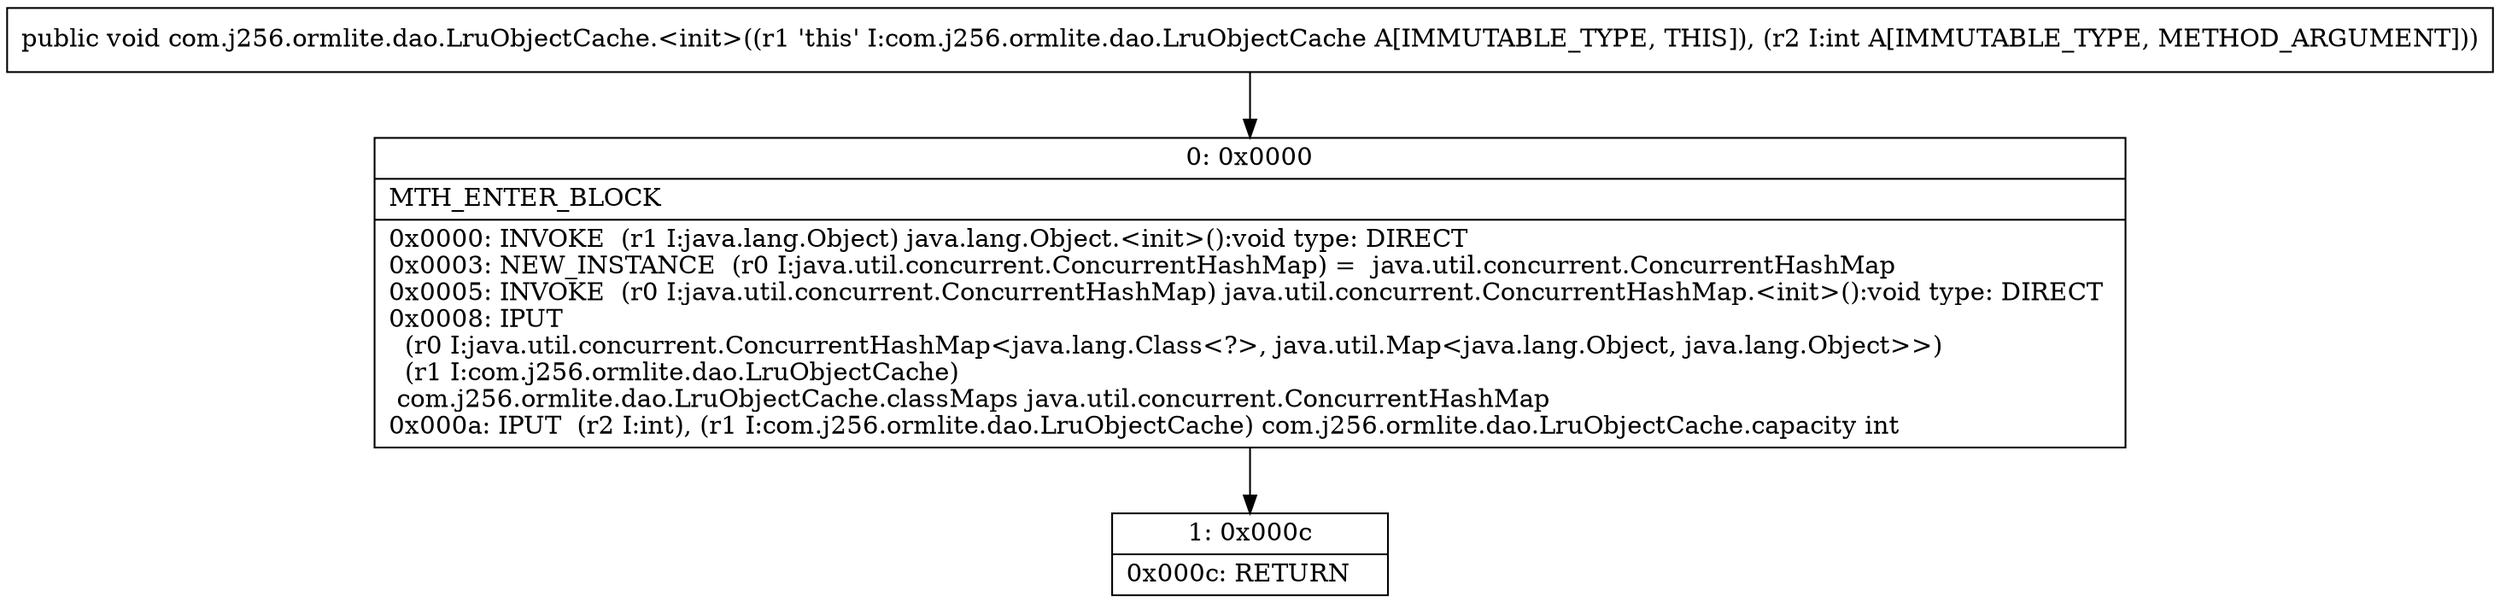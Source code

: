 digraph "CFG forcom.j256.ormlite.dao.LruObjectCache.\<init\>(I)V" {
Node_0 [shape=record,label="{0\:\ 0x0000|MTH_ENTER_BLOCK\l|0x0000: INVOKE  (r1 I:java.lang.Object) java.lang.Object.\<init\>():void type: DIRECT \l0x0003: NEW_INSTANCE  (r0 I:java.util.concurrent.ConcurrentHashMap) =  java.util.concurrent.ConcurrentHashMap \l0x0005: INVOKE  (r0 I:java.util.concurrent.ConcurrentHashMap) java.util.concurrent.ConcurrentHashMap.\<init\>():void type: DIRECT \l0x0008: IPUT  \l  (r0 I:java.util.concurrent.ConcurrentHashMap\<java.lang.Class\<?\>, java.util.Map\<java.lang.Object, java.lang.Object\>\>)\l  (r1 I:com.j256.ormlite.dao.LruObjectCache)\l com.j256.ormlite.dao.LruObjectCache.classMaps java.util.concurrent.ConcurrentHashMap \l0x000a: IPUT  (r2 I:int), (r1 I:com.j256.ormlite.dao.LruObjectCache) com.j256.ormlite.dao.LruObjectCache.capacity int \l}"];
Node_1 [shape=record,label="{1\:\ 0x000c|0x000c: RETURN   \l}"];
MethodNode[shape=record,label="{public void com.j256.ormlite.dao.LruObjectCache.\<init\>((r1 'this' I:com.j256.ormlite.dao.LruObjectCache A[IMMUTABLE_TYPE, THIS]), (r2 I:int A[IMMUTABLE_TYPE, METHOD_ARGUMENT])) }"];
MethodNode -> Node_0;
Node_0 -> Node_1;
}

